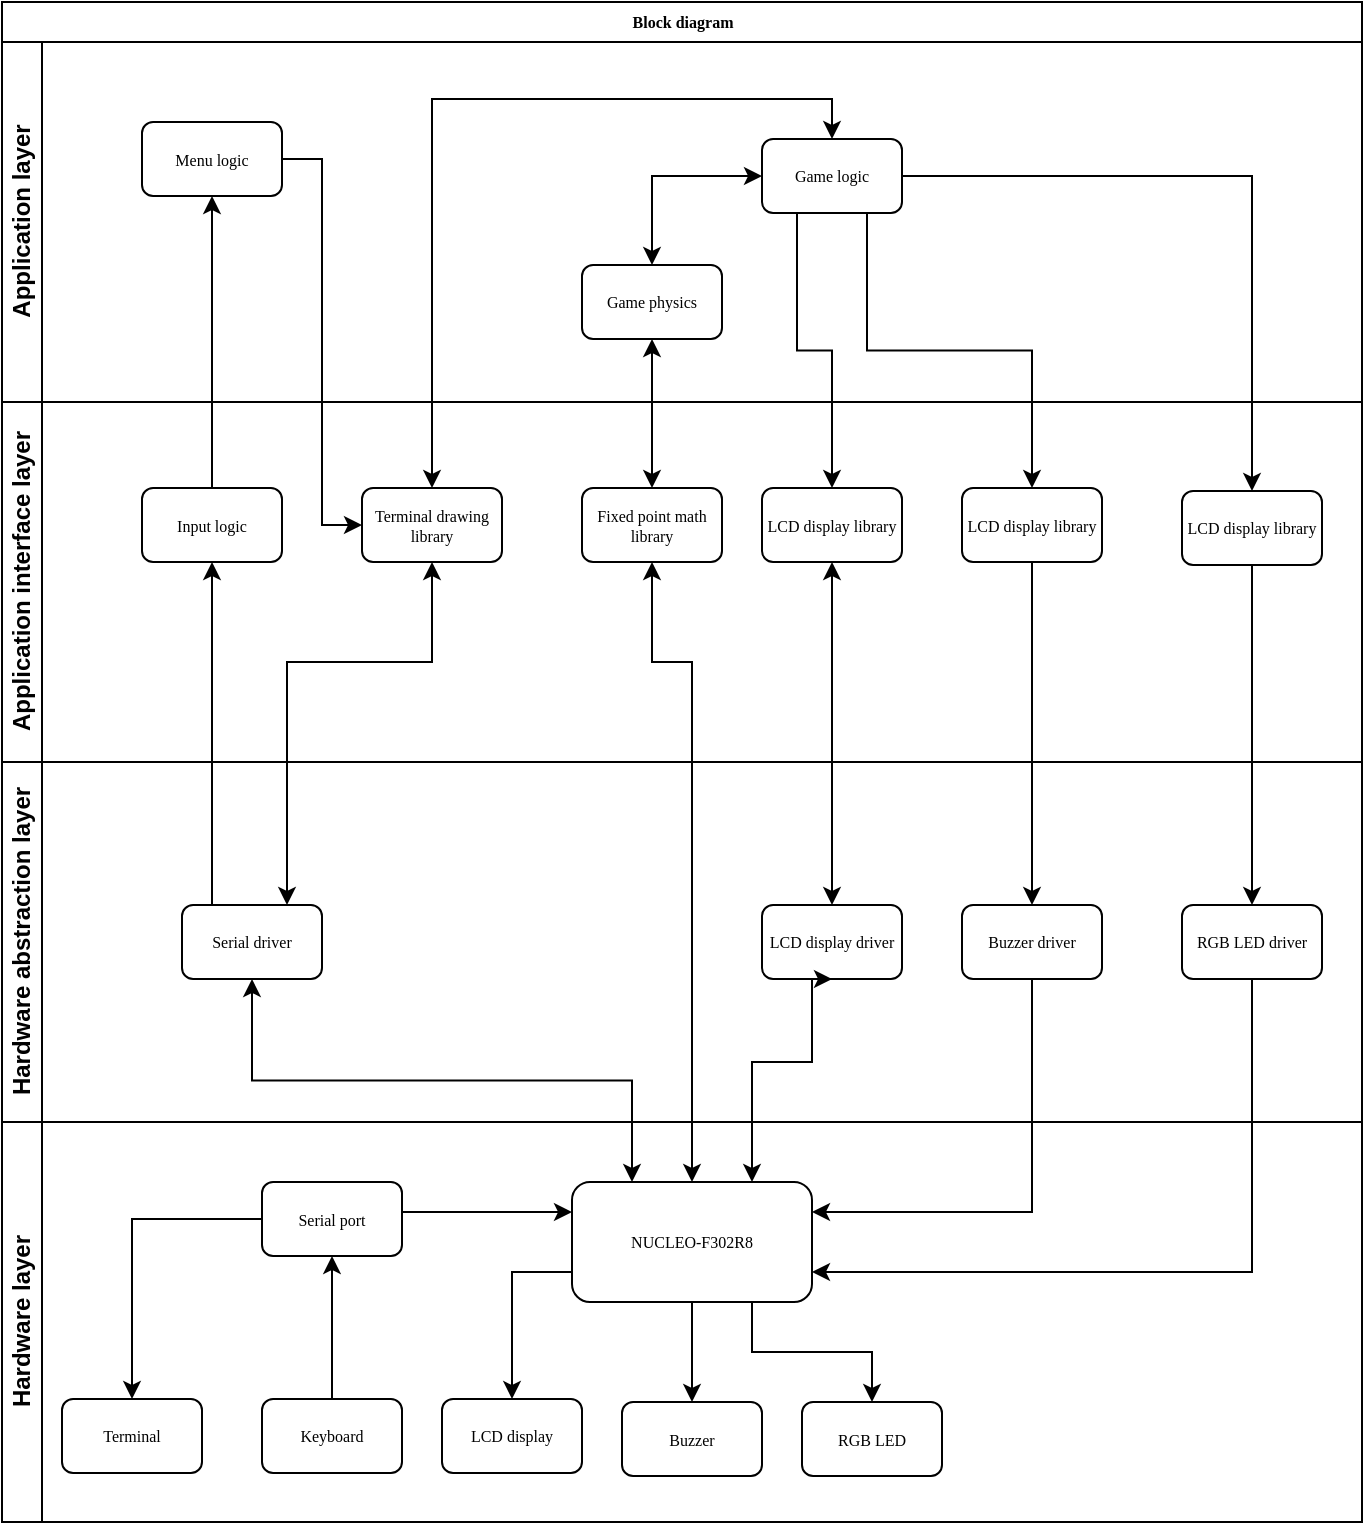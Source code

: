 <mxfile version="10.7.7" type="onedrive"><diagram name="Page-1" id="c7488fd3-1785-93aa-aadb-54a6760d102a"><mxGraphModel dx="961" dy="547" grid="1" gridSize="10" guides="1" tooltips="1" connect="1" arrows="1" fold="1" page="1" pageScale="1" pageWidth="1169" pageHeight="827" background="#ffffff" math="0" shadow="0"><root><mxCell id="0"/><mxCell id="1" parent="0"/><mxCell id="2b4e8129b02d487f-1" value="Block diagram" style="swimlane;html=1;childLayout=stackLayout;horizontal=1;startSize=20;horizontalStack=0;rounded=0;shadow=0;labelBackgroundColor=none;strokeColor=#000000;strokeWidth=1;fillColor=#ffffff;fontFamily=Verdana;fontSize=8;fontColor=#000000;align=center;" parent="1" vertex="1"><mxGeometry x="180" y="70" width="680" height="760" as="geometry"/></mxCell><mxCell id="2b4e8129b02d487f-3" value="Application layer" style="swimlane;html=1;startSize=20;horizontal=0;" parent="2b4e8129b02d487f-1" vertex="1"><mxGeometry y="20" width="680" height="180" as="geometry"/></mxCell><mxCell id="_atHT_Im6BIpxqcLPFz2-80" style="edgeStyle=orthogonalEdgeStyle;rounded=0;orthogonalLoop=1;jettySize=auto;html=1;entryX=0.5;entryY=0;entryDx=0;entryDy=0;startArrow=classic;startFill=1;" edge="1" parent="2b4e8129b02d487f-3" source="_atHT_Im6BIpxqcLPFz2-37" target="_atHT_Im6BIpxqcLPFz2-78"><mxGeometry relative="1" as="geometry"/></mxCell><mxCell id="_atHT_Im6BIpxqcLPFz2-37" value="Game logic" style="rounded=1;whiteSpace=wrap;html=1;shadow=0;labelBackgroundColor=none;strokeColor=#000000;strokeWidth=1;fillColor=#ffffff;fontFamily=Verdana;fontSize=8;fontColor=#000000;align=center;" vertex="1" parent="2b4e8129b02d487f-3"><mxGeometry x="380" y="48.5" width="70" height="37" as="geometry"/></mxCell><mxCell id="_atHT_Im6BIpxqcLPFz2-40" value="Menu logic" style="rounded=1;whiteSpace=wrap;html=1;shadow=0;labelBackgroundColor=none;strokeColor=#000000;strokeWidth=1;fillColor=#ffffff;fontFamily=Verdana;fontSize=8;fontColor=#000000;align=center;" vertex="1" parent="2b4e8129b02d487f-3"><mxGeometry x="70" y="40" width="70" height="37" as="geometry"/></mxCell><mxCell id="_atHT_Im6BIpxqcLPFz2-78" value="Game physics" style="rounded=1;whiteSpace=wrap;html=1;shadow=0;labelBackgroundColor=none;strokeColor=#000000;strokeWidth=1;fillColor=#ffffff;fontFamily=Verdana;fontSize=8;fontColor=#000000;align=center;" vertex="1" parent="2b4e8129b02d487f-3"><mxGeometry x="290" y="111.5" width="70" height="37" as="geometry"/></mxCell><mxCell id="2b4e8129b02d487f-4" value="Application interface layer" style="swimlane;html=1;startSize=20;horizontal=0;" parent="2b4e8129b02d487f-1" vertex="1"><mxGeometry y="200" width="680" height="180" as="geometry"/></mxCell><mxCell id="_atHT_Im6BIpxqcLPFz2-27" value="Fixed point math library" style="rounded=1;whiteSpace=wrap;html=1;shadow=0;labelBackgroundColor=none;strokeColor=#000000;strokeWidth=1;fillColor=#ffffff;fontFamily=Verdana;fontSize=8;fontColor=#000000;align=center;" vertex="1" parent="2b4e8129b02d487f-4"><mxGeometry x="290" y="43" width="70" height="37" as="geometry"/></mxCell><mxCell id="_atHT_Im6BIpxqcLPFz2-29" value="Terminal drawing library" style="rounded=1;whiteSpace=wrap;html=1;shadow=0;labelBackgroundColor=none;strokeColor=#000000;strokeWidth=1;fillColor=#ffffff;fontFamily=Verdana;fontSize=8;fontColor=#000000;align=center;" vertex="1" parent="2b4e8129b02d487f-4"><mxGeometry x="180" y="43" width="70" height="37" as="geometry"/></mxCell><mxCell id="_atHT_Im6BIpxqcLPFz2-38" value="Input logic" style="rounded=1;whiteSpace=wrap;html=1;shadow=0;labelBackgroundColor=none;strokeColor=#000000;strokeWidth=1;fillColor=#ffffff;fontFamily=Verdana;fontSize=8;fontColor=#000000;align=center;" vertex="1" parent="2b4e8129b02d487f-4"><mxGeometry x="70" y="43" width="70" height="37" as="geometry"/></mxCell><mxCell id="_atHT_Im6BIpxqcLPFz2-89" value="LCD display library" style="rounded=1;whiteSpace=wrap;html=1;shadow=0;labelBackgroundColor=none;strokeColor=#000000;strokeWidth=1;fillColor=#ffffff;fontFamily=Verdana;fontSize=8;fontColor=#000000;align=center;" vertex="1" parent="2b4e8129b02d487f-4"><mxGeometry x="380" y="43" width="70" height="37" as="geometry"/></mxCell><mxCell id="_atHT_Im6BIpxqcLPFz2-107" value="LCD display library" style="rounded=1;whiteSpace=wrap;html=1;shadow=0;labelBackgroundColor=none;strokeColor=#000000;strokeWidth=1;fillColor=#ffffff;fontFamily=Verdana;fontSize=8;fontColor=#000000;align=center;" vertex="1" parent="2b4e8129b02d487f-4"><mxGeometry x="590" y="44.5" width="70" height="37" as="geometry"/></mxCell><mxCell id="_atHT_Im6BIpxqcLPFz2-30" style="edgeStyle=orthogonalEdgeStyle;rounded=0;orthogonalLoop=1;jettySize=auto;html=1;startArrow=classic;startFill=1;exitX=0.75;exitY=0;exitDx=0;exitDy=0;" edge="1" parent="2b4e8129b02d487f-1" source="_atHT_Im6BIpxqcLPFz2-82" target="_atHT_Im6BIpxqcLPFz2-29"><mxGeometry relative="1" as="geometry"><Array as="points"><mxPoint x="213" y="330"/><mxPoint x="285" y="330"/></Array></mxGeometry></mxCell><mxCell id="_atHT_Im6BIpxqcLPFz2-50" style="edgeStyle=orthogonalEdgeStyle;rounded=0;orthogonalLoop=1;jettySize=auto;html=1;entryX=0.5;entryY=1;entryDx=0;entryDy=0;startArrow=none;startFill=0;" edge="1" parent="2b4e8129b02d487f-1" source="_atHT_Im6BIpxqcLPFz2-38" target="_atHT_Im6BIpxqcLPFz2-40"><mxGeometry relative="1" as="geometry"/></mxCell><mxCell id="_atHT_Im6BIpxqcLPFz2-52" style="edgeStyle=orthogonalEdgeStyle;rounded=0;orthogonalLoop=1;jettySize=auto;html=1;entryX=0;entryY=0.5;entryDx=0;entryDy=0;startArrow=none;startFill=0;" edge="1" parent="2b4e8129b02d487f-1" source="_atHT_Im6BIpxqcLPFz2-40" target="_atHT_Im6BIpxqcLPFz2-29"><mxGeometry relative="1" as="geometry"/></mxCell><mxCell id="_atHT_Im6BIpxqcLPFz2-55" style="edgeStyle=orthogonalEdgeStyle;rounded=0;orthogonalLoop=1;jettySize=auto;html=1;entryX=0.5;entryY=0;entryDx=0;entryDy=0;startArrow=classic;startFill=1;exitX=0.5;exitY=1;exitDx=0;exitDy=0;" edge="1" parent="2b4e8129b02d487f-1" source="_atHT_Im6BIpxqcLPFz2-78" target="_atHT_Im6BIpxqcLPFz2-27"><mxGeometry relative="1" as="geometry"><mxPoint x="394.862" y="97" as="sourcePoint"/></mxGeometry></mxCell><mxCell id="_atHT_Im6BIpxqcLPFz2-62" style="edgeStyle=orthogonalEdgeStyle;rounded=0;orthogonalLoop=1;jettySize=auto;html=1;entryX=0.5;entryY=0;entryDx=0;entryDy=0;startArrow=classic;startFill=1;exitX=0.5;exitY=0;exitDx=0;exitDy=0;" edge="1" parent="2b4e8129b02d487f-1" source="_atHT_Im6BIpxqcLPFz2-37" target="_atHT_Im6BIpxqcLPFz2-29"><mxGeometry relative="1" as="geometry"/></mxCell><mxCell id="_atHT_Im6BIpxqcLPFz2-69" style="edgeStyle=orthogonalEdgeStyle;rounded=0;orthogonalLoop=1;jettySize=auto;html=1;exitX=0.25;exitY=0;exitDx=0;exitDy=0;entryX=0.5;entryY=1;entryDx=0;entryDy=0;startArrow=none;startFill=0;" edge="1" parent="2b4e8129b02d487f-1" source="_atHT_Im6BIpxqcLPFz2-82" target="_atHT_Im6BIpxqcLPFz2-38"><mxGeometry relative="1" as="geometry"><Array as="points"><mxPoint x="105" y="451"/></Array></mxGeometry></mxCell><mxCell id="_atHT_Im6BIpxqcLPFz2-1" value="Hardware abstraction layer" style="swimlane;html=1;startSize=20;horizontal=0;" vertex="1" parent="2b4e8129b02d487f-1"><mxGeometry y="380" width="680" height="180" as="geometry"><mxRectangle y="380" width="680" height="170" as="alternateBounds"/></mxGeometry></mxCell><mxCell id="_atHT_Im6BIpxqcLPFz2-82" value="Serial driver" style="rounded=1;whiteSpace=wrap;html=1;shadow=0;labelBackgroundColor=none;strokeColor=#000000;strokeWidth=1;fillColor=#ffffff;fontFamily=Verdana;fontSize=8;fontColor=#000000;align=center;" vertex="1" parent="_atHT_Im6BIpxqcLPFz2-1"><mxGeometry x="90" y="71.5" width="70" height="37" as="geometry"/></mxCell><mxCell id="_atHT_Im6BIpxqcLPFz2-85" value="LCD display driver" style="rounded=1;whiteSpace=wrap;html=1;shadow=0;labelBackgroundColor=none;strokeColor=#000000;strokeWidth=1;fillColor=#ffffff;fontFamily=Verdana;fontSize=8;fontColor=#000000;align=center;" vertex="1" parent="_atHT_Im6BIpxqcLPFz2-1"><mxGeometry x="380" y="71.5" width="70" height="37" as="geometry"/></mxCell><mxCell id="_atHT_Im6BIpxqcLPFz2-87" value="RGB LED driver" style="rounded=1;whiteSpace=wrap;html=1;shadow=0;labelBackgroundColor=none;strokeColor=#000000;strokeWidth=1;fillColor=#ffffff;fontFamily=Verdana;fontSize=8;fontColor=#000000;align=center;" vertex="1" parent="_atHT_Im6BIpxqcLPFz2-1"><mxGeometry x="590" y="71.5" width="70" height="37" as="geometry"/></mxCell><mxCell id="_atHT_Im6BIpxqcLPFz2-86" value="Buzzer driver" style="rounded=1;whiteSpace=wrap;html=1;shadow=0;labelBackgroundColor=none;strokeColor=#000000;strokeWidth=1;fillColor=#ffffff;fontFamily=Verdana;fontSize=8;fontColor=#000000;align=center;" vertex="1" parent="_atHT_Im6BIpxqcLPFz2-1"><mxGeometry x="480" y="71.5" width="70" height="37" as="geometry"/></mxCell><mxCell id="_atHT_Im6BIpxqcLPFz2-84" style="edgeStyle=orthogonalEdgeStyle;rounded=0;orthogonalLoop=1;jettySize=auto;html=1;startArrow=classic;startFill=1;entryX=0.25;entryY=0;entryDx=0;entryDy=0;exitX=0.5;exitY=1;exitDx=0;exitDy=0;" edge="1" parent="2b4e8129b02d487f-1" source="_atHT_Im6BIpxqcLPFz2-82" target="_atHT_Im6BIpxqcLPFz2-17"><mxGeometry relative="1" as="geometry"><mxPoint x="260" y="590" as="targetPoint"/></mxGeometry></mxCell><mxCell id="_atHT_Im6BIpxqcLPFz2-66" style="edgeStyle=orthogonalEdgeStyle;rounded=0;orthogonalLoop=1;jettySize=auto;html=1;exitX=0.5;exitY=1;exitDx=0;exitDy=0;entryX=1;entryY=0.75;entryDx=0;entryDy=0;startArrow=none;startFill=0;" edge="1" parent="2b4e8129b02d487f-1" source="_atHT_Im6BIpxqcLPFz2-87" target="_atHT_Im6BIpxqcLPFz2-17"><mxGeometry relative="1" as="geometry"/></mxCell><mxCell id="_atHT_Im6BIpxqcLPFz2-64" style="edgeStyle=orthogonalEdgeStyle;rounded=0;orthogonalLoop=1;jettySize=auto;html=1;entryX=1;entryY=0.25;entryDx=0;entryDy=0;startArrow=none;startFill=0;exitX=0.5;exitY=1;exitDx=0;exitDy=0;" edge="1" parent="2b4e8129b02d487f-1" source="_atHT_Im6BIpxqcLPFz2-86" target="_atHT_Im6BIpxqcLPFz2-17"><mxGeometry relative="1" as="geometry"/></mxCell><mxCell id="_atHT_Im6BIpxqcLPFz2-96" style="edgeStyle=orthogonalEdgeStyle;rounded=0;orthogonalLoop=1;jettySize=auto;html=1;startArrow=classic;startFill=1;exitX=0.5;exitY=1;exitDx=0;exitDy=0;entryX=0.5;entryY=0;entryDx=0;entryDy=0;" edge="1" parent="2b4e8129b02d487f-1" source="_atHT_Im6BIpxqcLPFz2-89" target="_atHT_Im6BIpxqcLPFz2-85"><mxGeometry relative="1" as="geometry"><Array as="points"><mxPoint x="415" y="390"/><mxPoint x="415" y="390"/></Array></mxGeometry></mxCell><mxCell id="_atHT_Im6BIpxqcLPFz2-97" style="edgeStyle=orthogonalEdgeStyle;rounded=0;orthogonalLoop=1;jettySize=auto;html=1;entryX=0.75;entryY=0;entryDx=0;entryDy=0;startArrow=classic;startFill=1;exitX=0.5;exitY=1;exitDx=0;exitDy=0;" edge="1" parent="2b4e8129b02d487f-1" source="_atHT_Im6BIpxqcLPFz2-85" target="_atHT_Im6BIpxqcLPFz2-17"><mxGeometry relative="1" as="geometry"><Array as="points"><mxPoint x="405" y="530"/><mxPoint x="375" y="530"/></Array></mxGeometry></mxCell><mxCell id="_atHT_Im6BIpxqcLPFz2-98" style="edgeStyle=orthogonalEdgeStyle;rounded=0;orthogonalLoop=1;jettySize=auto;html=1;entryX=0.5;entryY=0;entryDx=0;entryDy=0;startArrow=classic;startFill=1;exitX=0.5;exitY=1;exitDx=0;exitDy=0;" edge="1" parent="2b4e8129b02d487f-1" source="_atHT_Im6BIpxqcLPFz2-27" target="_atHT_Im6BIpxqcLPFz2-17"><mxGeometry relative="1" as="geometry"><Array as="points"><mxPoint x="325" y="330"/><mxPoint x="345" y="330"/></Array></mxGeometry></mxCell><mxCell id="_atHT_Im6BIpxqcLPFz2-9" value="Hardware layer" style="swimlane;html=1;startSize=20;horizontal=0;" vertex="1" parent="2b4e8129b02d487f-1"><mxGeometry y="560" width="680" height="200" as="geometry"/></mxCell><mxCell id="_atHT_Im6BIpxqcLPFz2-101" style="edgeStyle=orthogonalEdgeStyle;rounded=0;orthogonalLoop=1;jettySize=auto;html=1;exitX=0;exitY=0.75;exitDx=0;exitDy=0;entryX=0.5;entryY=0;entryDx=0;entryDy=0;startArrow=none;startFill=0;" edge="1" parent="_atHT_Im6BIpxqcLPFz2-9" source="_atHT_Im6BIpxqcLPFz2-17" target="_atHT_Im6BIpxqcLPFz2-60"><mxGeometry relative="1" as="geometry"/></mxCell><mxCell id="_atHT_Im6BIpxqcLPFz2-102" style="edgeStyle=orthogonalEdgeStyle;rounded=0;orthogonalLoop=1;jettySize=auto;html=1;exitX=0.5;exitY=1;exitDx=0;exitDy=0;entryX=0.5;entryY=0;entryDx=0;entryDy=0;startArrow=none;startFill=0;" edge="1" parent="_atHT_Im6BIpxqcLPFz2-9" source="_atHT_Im6BIpxqcLPFz2-17" target="_atHT_Im6BIpxqcLPFz2-61"><mxGeometry relative="1" as="geometry"/></mxCell><mxCell id="_atHT_Im6BIpxqcLPFz2-104" style="edgeStyle=orthogonalEdgeStyle;rounded=0;orthogonalLoop=1;jettySize=auto;html=1;exitX=0.75;exitY=1;exitDx=0;exitDy=0;startArrow=none;startFill=0;" edge="1" parent="_atHT_Im6BIpxqcLPFz2-9" source="_atHT_Im6BIpxqcLPFz2-17" target="_atHT_Im6BIpxqcLPFz2-58"><mxGeometry relative="1" as="geometry"/></mxCell><mxCell id="_atHT_Im6BIpxqcLPFz2-17" value="NUCLEO-F302R8" style="rounded=1;whiteSpace=wrap;html=1;shadow=0;labelBackgroundColor=none;strokeColor=#000000;strokeWidth=1;fillColor=#ffffff;fontFamily=Verdana;fontSize=8;fontColor=#000000;align=center;" vertex="1" parent="_atHT_Im6BIpxqcLPFz2-9"><mxGeometry x="285" y="30" width="120" height="60" as="geometry"/></mxCell><mxCell id="_atHT_Im6BIpxqcLPFz2-58" value="RGB LED" style="rounded=1;whiteSpace=wrap;html=1;shadow=0;labelBackgroundColor=none;strokeColor=#000000;strokeWidth=1;fillColor=#ffffff;fontFamily=Verdana;fontSize=8;fontColor=#000000;align=center;" vertex="1" parent="_atHT_Im6BIpxqcLPFz2-9"><mxGeometry x="400" y="140" width="70" height="37" as="geometry"/></mxCell><mxCell id="_atHT_Im6BIpxqcLPFz2-61" value="Buzzer" style="rounded=1;whiteSpace=wrap;html=1;shadow=0;labelBackgroundColor=none;strokeColor=#000000;strokeWidth=1;fillColor=#ffffff;fontFamily=Verdana;fontSize=8;fontColor=#000000;align=center;" vertex="1" parent="_atHT_Im6BIpxqcLPFz2-9"><mxGeometry x="310" y="140" width="70" height="37" as="geometry"/></mxCell><mxCell id="_atHT_Im6BIpxqcLPFz2-60" value="LCD display" style="rounded=1;whiteSpace=wrap;html=1;shadow=0;labelBackgroundColor=none;strokeColor=#000000;strokeWidth=1;fillColor=#ffffff;fontFamily=Verdana;fontSize=8;fontColor=#000000;align=center;" vertex="1" parent="_atHT_Im6BIpxqcLPFz2-9"><mxGeometry x="220" y="138.5" width="70" height="37" as="geometry"/></mxCell><mxCell id="_atHT_Im6BIpxqcLPFz2-73" style="edgeStyle=orthogonalEdgeStyle;rounded=0;orthogonalLoop=1;jettySize=auto;html=1;entryX=0.5;entryY=0;entryDx=0;entryDy=0;startArrow=none;startFill=0;" edge="1" parent="_atHT_Im6BIpxqcLPFz2-9" source="_atHT_Im6BIpxqcLPFz2-59" target="_atHT_Im6BIpxqcLPFz2-72"><mxGeometry relative="1" as="geometry"/></mxCell><mxCell id="_atHT_Im6BIpxqcLPFz2-103" style="edgeStyle=orthogonalEdgeStyle;rounded=0;orthogonalLoop=1;jettySize=auto;html=1;entryX=0;entryY=0.25;entryDx=0;entryDy=0;startArrow=none;startFill=0;" edge="1" parent="_atHT_Im6BIpxqcLPFz2-9" source="_atHT_Im6BIpxqcLPFz2-59" target="_atHT_Im6BIpxqcLPFz2-17"><mxGeometry relative="1" as="geometry"><Array as="points"><mxPoint x="210" y="45"/><mxPoint x="210" y="45"/></Array></mxGeometry></mxCell><mxCell id="_atHT_Im6BIpxqcLPFz2-59" value="Serial port" style="rounded=1;whiteSpace=wrap;html=1;shadow=0;labelBackgroundColor=none;strokeColor=#000000;strokeWidth=1;fillColor=#ffffff;fontFamily=Verdana;fontSize=8;fontColor=#000000;align=center;" vertex="1" parent="_atHT_Im6BIpxqcLPFz2-9"><mxGeometry x="130" y="30" width="70" height="37" as="geometry"/></mxCell><mxCell id="_atHT_Im6BIpxqcLPFz2-68" style="edgeStyle=orthogonalEdgeStyle;rounded=0;orthogonalLoop=1;jettySize=auto;html=1;startArrow=none;startFill=0;" edge="1" parent="_atHT_Im6BIpxqcLPFz2-9" source="_atHT_Im6BIpxqcLPFz2-31" target="_atHT_Im6BIpxqcLPFz2-59"><mxGeometry relative="1" as="geometry"/></mxCell><mxCell id="_atHT_Im6BIpxqcLPFz2-31" value="Keyboard" style="rounded=1;whiteSpace=wrap;html=1;shadow=0;labelBackgroundColor=none;strokeColor=#000000;strokeWidth=1;fillColor=#ffffff;fontFamily=Verdana;fontSize=8;fontColor=#000000;align=center;" vertex="1" parent="_atHT_Im6BIpxqcLPFz2-9"><mxGeometry x="130" y="138.5" width="70" height="37" as="geometry"/></mxCell><mxCell id="_atHT_Im6BIpxqcLPFz2-72" value="Terminal" style="rounded=1;whiteSpace=wrap;html=1;shadow=0;labelBackgroundColor=none;strokeColor=#000000;strokeWidth=1;fillColor=#ffffff;fontFamily=Verdana;fontSize=8;fontColor=#000000;align=center;" vertex="1" parent="_atHT_Im6BIpxqcLPFz2-9"><mxGeometry x="30" y="138.5" width="70" height="37" as="geometry"/></mxCell><mxCell id="_atHT_Im6BIpxqcLPFz2-109" style="edgeStyle=orthogonalEdgeStyle;rounded=0;orthogonalLoop=1;jettySize=auto;html=1;exitX=0.5;exitY=1;exitDx=0;exitDy=0;entryX=0.5;entryY=0;entryDx=0;entryDy=0;startArrow=none;startFill=0;" edge="1" parent="2b4e8129b02d487f-1" source="_atHT_Im6BIpxqcLPFz2-107" target="_atHT_Im6BIpxqcLPFz2-87"><mxGeometry relative="1" as="geometry"/></mxCell><mxCell id="_atHT_Im6BIpxqcLPFz2-110" style="edgeStyle=orthogonalEdgeStyle;rounded=0;orthogonalLoop=1;jettySize=auto;html=1;exitX=0.25;exitY=1;exitDx=0;exitDy=0;entryX=0.5;entryY=0;entryDx=0;entryDy=0;startArrow=none;startFill=0;" edge="1" parent="2b4e8129b02d487f-1" source="_atHT_Im6BIpxqcLPFz2-37" target="_atHT_Im6BIpxqcLPFz2-89"><mxGeometry relative="1" as="geometry"/></mxCell><mxCell id="_atHT_Im6BIpxqcLPFz2-113" style="edgeStyle=orthogonalEdgeStyle;rounded=0;orthogonalLoop=1;jettySize=auto;html=1;exitX=1;exitY=0.5;exitDx=0;exitDy=0;entryX=0.5;entryY=0;entryDx=0;entryDy=0;startArrow=none;startFill=0;" edge="1" parent="2b4e8129b02d487f-1" source="_atHT_Im6BIpxqcLPFz2-37" target="_atHT_Im6BIpxqcLPFz2-107"><mxGeometry relative="1" as="geometry"/></mxCell><mxCell id="_atHT_Im6BIpxqcLPFz2-108" style="edgeStyle=orthogonalEdgeStyle;rounded=0;orthogonalLoop=1;jettySize=auto;html=1;entryX=0.5;entryY=0;entryDx=0;entryDy=0;startArrow=none;startFill=0;" edge="1" parent="1" source="_atHT_Im6BIpxqcLPFz2-106" target="_atHT_Im6BIpxqcLPFz2-86"><mxGeometry relative="1" as="geometry"/></mxCell><mxCell id="_atHT_Im6BIpxqcLPFz2-106" value="LCD display library" style="rounded=1;whiteSpace=wrap;html=1;shadow=0;labelBackgroundColor=none;strokeColor=#000000;strokeWidth=1;fillColor=#ffffff;fontFamily=Verdana;fontSize=8;fontColor=#000000;align=center;" vertex="1" parent="1"><mxGeometry x="660" y="313" width="70" height="37" as="geometry"/></mxCell><mxCell id="_atHT_Im6BIpxqcLPFz2-112" style="edgeStyle=orthogonalEdgeStyle;rounded=0;orthogonalLoop=1;jettySize=auto;html=1;exitX=0.75;exitY=1;exitDx=0;exitDy=0;startArrow=none;startFill=0;" edge="1" parent="1" source="_atHT_Im6BIpxqcLPFz2-37" target="_atHT_Im6BIpxqcLPFz2-106"><mxGeometry relative="1" as="geometry"/></mxCell></root></mxGraphModel></diagram></mxfile>